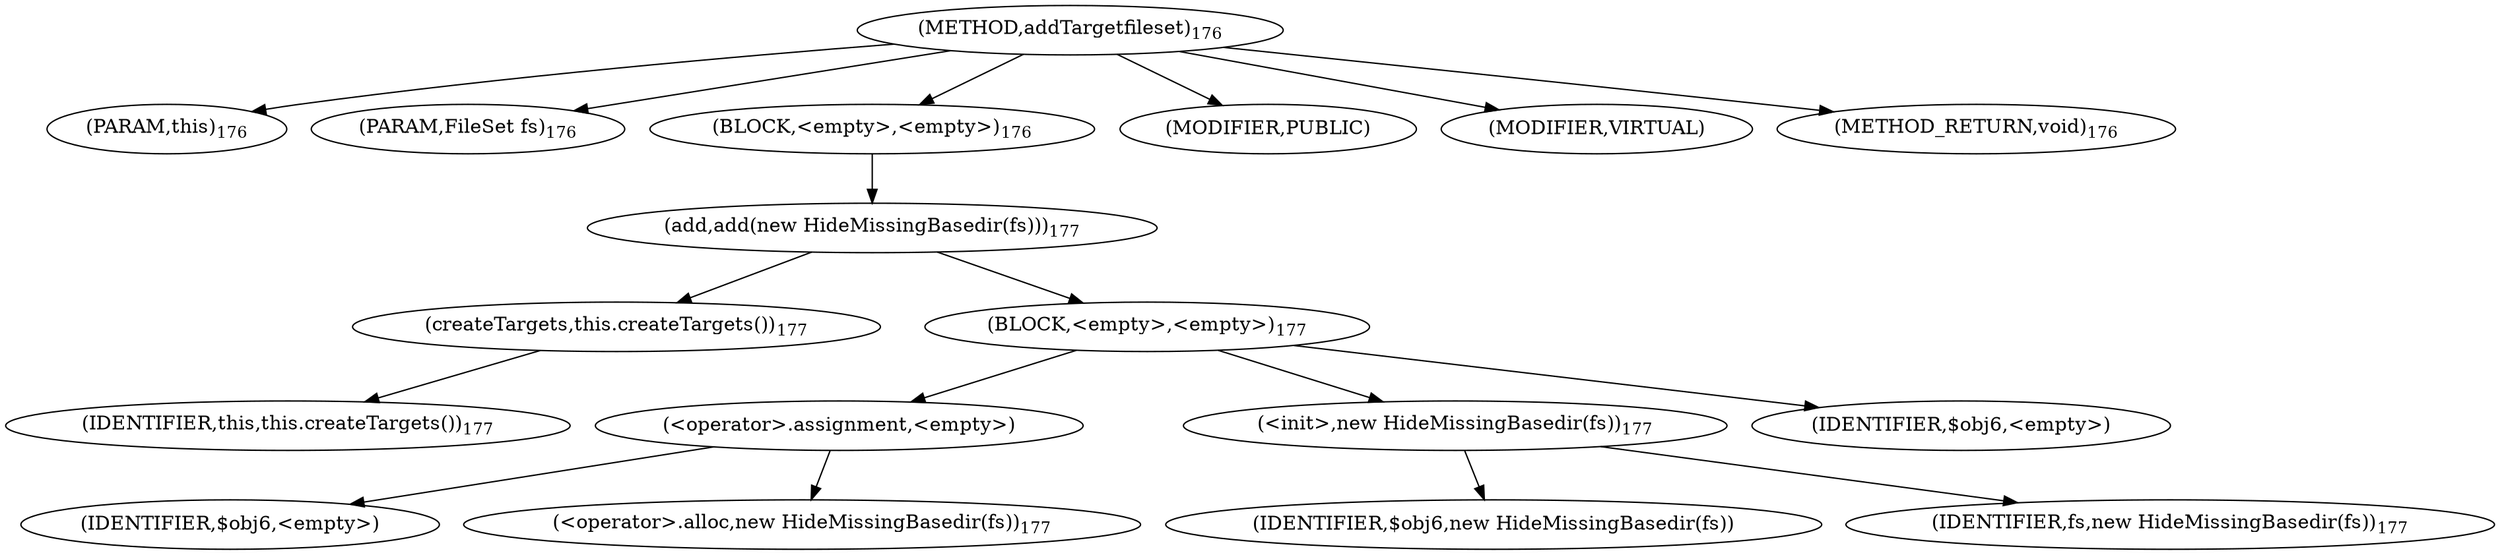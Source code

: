 digraph "addTargetfileset" {  
"293" [label = <(METHOD,addTargetfileset)<SUB>176</SUB>> ]
"43" [label = <(PARAM,this)<SUB>176</SUB>> ]
"294" [label = <(PARAM,FileSet fs)<SUB>176</SUB>> ]
"295" [label = <(BLOCK,&lt;empty&gt;,&lt;empty&gt;)<SUB>176</SUB>> ]
"296" [label = <(add,add(new HideMissingBasedir(fs)))<SUB>177</SUB>> ]
"297" [label = <(createTargets,this.createTargets())<SUB>177</SUB>> ]
"42" [label = <(IDENTIFIER,this,this.createTargets())<SUB>177</SUB>> ]
"298" [label = <(BLOCK,&lt;empty&gt;,&lt;empty&gt;)<SUB>177</SUB>> ]
"299" [label = <(&lt;operator&gt;.assignment,&lt;empty&gt;)> ]
"300" [label = <(IDENTIFIER,$obj6,&lt;empty&gt;)> ]
"301" [label = <(&lt;operator&gt;.alloc,new HideMissingBasedir(fs))<SUB>177</SUB>> ]
"302" [label = <(&lt;init&gt;,new HideMissingBasedir(fs))<SUB>177</SUB>> ]
"303" [label = <(IDENTIFIER,$obj6,new HideMissingBasedir(fs))> ]
"304" [label = <(IDENTIFIER,fs,new HideMissingBasedir(fs))<SUB>177</SUB>> ]
"305" [label = <(IDENTIFIER,$obj6,&lt;empty&gt;)> ]
"306" [label = <(MODIFIER,PUBLIC)> ]
"307" [label = <(MODIFIER,VIRTUAL)> ]
"308" [label = <(METHOD_RETURN,void)<SUB>176</SUB>> ]
  "293" -> "43" 
  "293" -> "294" 
  "293" -> "295" 
  "293" -> "306" 
  "293" -> "307" 
  "293" -> "308" 
  "295" -> "296" 
  "296" -> "297" 
  "296" -> "298" 
  "297" -> "42" 
  "298" -> "299" 
  "298" -> "302" 
  "298" -> "305" 
  "299" -> "300" 
  "299" -> "301" 
  "302" -> "303" 
  "302" -> "304" 
}
